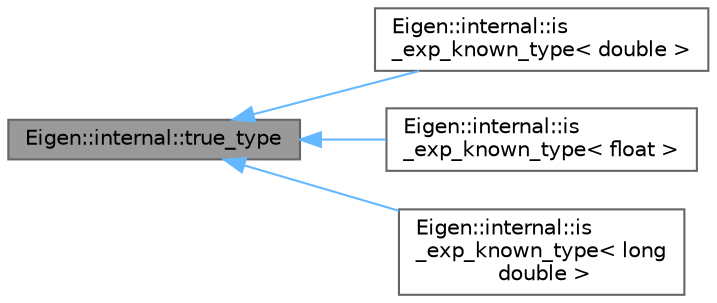 digraph "Eigen::internal::true_type"
{
 // LATEX_PDF_SIZE
  bgcolor="transparent";
  edge [fontname=Helvetica,fontsize=10,labelfontname=Helvetica,labelfontsize=10];
  node [fontname=Helvetica,fontsize=10,shape=box,height=0.2,width=0.4];
  rankdir="LR";
  Node1 [id="Node000001",label="Eigen::internal::true_type",height=0.2,width=0.4,color="gray40", fillcolor="grey60", style="filled", fontcolor="black",tooltip=" "];
  Node1 -> Node2 [id="edge1_Node000001_Node000002",dir="back",color="steelblue1",style="solid",tooltip=" "];
  Node2 [id="Node000002",label="Eigen::internal::is\l_exp_known_type\< double \>",height=0.2,width=0.4,color="gray40", fillcolor="white", style="filled",URL="$struct_eigen_1_1internal_1_1is__exp__known__type_3_01double_01_4.html",tooltip=" "];
  Node1 -> Node3 [id="edge2_Node000001_Node000003",dir="back",color="steelblue1",style="solid",tooltip=" "];
  Node3 [id="Node000003",label="Eigen::internal::is\l_exp_known_type\< float \>",height=0.2,width=0.4,color="gray40", fillcolor="white", style="filled",URL="$struct_eigen_1_1internal_1_1is__exp__known__type_3_01float_01_4.html",tooltip=" "];
  Node1 -> Node4 [id="edge3_Node000001_Node000004",dir="back",color="steelblue1",style="solid",tooltip=" "];
  Node4 [id="Node000004",label="Eigen::internal::is\l_exp_known_type\< long\l double \>",height=0.2,width=0.4,color="gray40", fillcolor="white", style="filled",URL="$struct_eigen_1_1internal_1_1is__exp__known__type_3_01long_01double_01_4.html",tooltip=" "];
}
